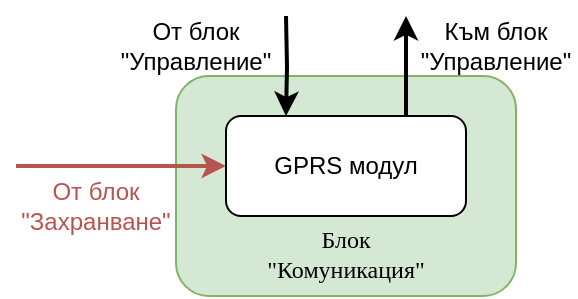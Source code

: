 <mxfile version="12.6.6" type="device"><diagram id="C5RBs43oDa-KdzZeNtuy" name="Page-1"><mxGraphModel dx="569" dy="285" grid="1" gridSize="10" guides="1" tooltips="1" connect="1" arrows="1" fold="1" page="1" pageScale="1" pageWidth="827" pageHeight="1169" math="0" shadow="0"><root><mxCell id="WIyWlLk6GJQsqaUBKTNV-0"/><mxCell id="WIyWlLk6GJQsqaUBKTNV-1" parent="WIyWlLk6GJQsqaUBKTNV-0"/><mxCell id="fW3TqtSzrojyCsGFCnBx-0" value="Блок &lt;br&gt;&quot;Комуникация&quot;" style="rounded=1;whiteSpace=wrap;html=1;fillColor=#D5E8D4;strokeColor=#82B366;fontFamily=Tahoma;fontStyle=0;verticalAlign=bottom;horizontal=1;spacingBottom=4;" parent="WIyWlLk6GJQsqaUBKTNV-1" vertex="1"><mxGeometry x="340" y="330" width="170" height="110" as="geometry"/></mxCell><mxCell id="nRF_WdV2vclog_FVMsJs-0" style="edgeStyle=orthogonalEdgeStyle;rounded=0;orthogonalLoop=1;jettySize=auto;html=1;strokeWidth=2;entryX=0.25;entryY=0;entryDx=0;entryDy=0;" edge="1" parent="WIyWlLk6GJQsqaUBKTNV-1" target="Huu_bbT5uVvqRd9ZXJoG-0"><mxGeometry relative="1" as="geometry"><mxPoint x="440" y="290" as="targetPoint"/><mxPoint x="395" y="300" as="sourcePoint"/></mxGeometry></mxCell><mxCell id="Huu_bbT5uVvqRd9ZXJoG-0" value="GPRS модул" style="rounded=1;whiteSpace=wrap;html=1;" parent="WIyWlLk6GJQsqaUBKTNV-1" vertex="1"><mxGeometry x="365" y="350" width="120" height="50" as="geometry"/></mxCell><mxCell id="Huu_bbT5uVvqRd9ZXJoG-5" style="edgeStyle=orthogonalEdgeStyle;rounded=0;orthogonalLoop=1;jettySize=auto;html=1;strokeWidth=2;fontColor=#B85450;strokeColor=#B85450;entryX=0;entryY=0.5;entryDx=0;entryDy=0;" parent="WIyWlLk6GJQsqaUBKTNV-1" target="Huu_bbT5uVvqRd9ZXJoG-0" edge="1"><mxGeometry relative="1" as="geometry"><mxPoint x="270" y="375" as="sourcePoint"/><mxPoint x="348" y="375" as="targetPoint"/><Array as="points"><mxPoint x="260" y="375"/></Array></mxGeometry></mxCell><mxCell id="Huu_bbT5uVvqRd9ZXJoG-1" value="От блок &quot;Захранване&quot;" style="text;html=1;strokeColor=none;fillColor=none;align=center;verticalAlign=middle;whiteSpace=wrap;rounded=0;fontColor=#B85450;" parent="WIyWlLk6GJQsqaUBKTNV-1" vertex="1"><mxGeometry x="260" y="380" width="80" height="30" as="geometry"/></mxCell><mxCell id="Huu_bbT5uVvqRd9ZXJoG-9" style="edgeStyle=orthogonalEdgeStyle;rounded=0;orthogonalLoop=1;jettySize=auto;html=1;strokeColor=#000000;strokeWidth=2;fontColor=#B85450;exitX=0.75;exitY=0;exitDx=0;exitDy=0;" parent="WIyWlLk6GJQsqaUBKTNV-1" edge="1" source="Huu_bbT5uVvqRd9ZXJoG-0"><mxGeometry relative="1" as="geometry"><mxPoint x="455" y="300" as="sourcePoint"/><mxPoint x="455" y="300" as="targetPoint"/><Array as="points"><mxPoint x="455" y="320"/><mxPoint x="455" y="320"/></Array></mxGeometry></mxCell><mxCell id="Huu_bbT5uVvqRd9ZXJoG-2" value="&lt;font color=&quot;#000000&quot;&gt;От блок &quot;Управление&quot;&lt;/font&gt;" style="text;html=1;strokeColor=none;fillColor=none;align=center;verticalAlign=middle;whiteSpace=wrap;rounded=0;fontColor=#B85450;" parent="WIyWlLk6GJQsqaUBKTNV-1" vertex="1"><mxGeometry x="310" y="300" width="80" height="30" as="geometry"/></mxCell><mxCell id="nRF_WdV2vclog_FVMsJs-1" value="&lt;font color=&quot;#000000&quot;&gt;Към блок &quot;Управление&quot;&lt;/font&gt;" style="text;html=1;strokeColor=none;fillColor=none;align=center;verticalAlign=middle;whiteSpace=wrap;rounded=0;fontColor=#B85450;" vertex="1" parent="WIyWlLk6GJQsqaUBKTNV-1"><mxGeometry x="460" y="300" width="80" height="30" as="geometry"/></mxCell></root></mxGraphModel></diagram></mxfile>